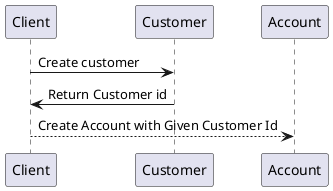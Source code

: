 @startuml
Participant Client
Participant Customer
Participant Account

Client -> Customer: Create customer
Customer -> Client: Return Customer id
Client --> Account: Create Account with Given Customer Id

@enduml
